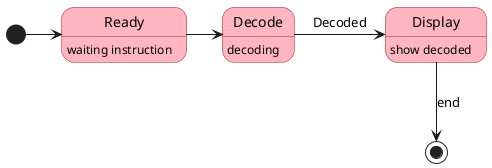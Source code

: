 @startuml Decode
skinparam Shadowing false
skinparam state{
    BackgroundColor LightPink
    BorderColor Brown
}
[*] -> Ready
Ready : waiting instruction
Ready -> Decode 
Decode : decoding 
Decode -> Display : Decoded
Display : show decoded
Display --> [*] : end
@enduml